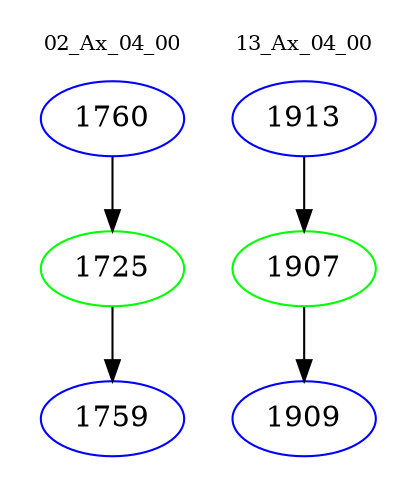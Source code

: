 digraph{
subgraph cluster_0 {
color = white
label = "02_Ax_04_00";
fontsize=10;
T0_1760 [label="1760", color="blue"]
T0_1760 -> T0_1725 [color="black"]
T0_1725 [label="1725", color="green"]
T0_1725 -> T0_1759 [color="black"]
T0_1759 [label="1759", color="blue"]
}
subgraph cluster_1 {
color = white
label = "13_Ax_04_00";
fontsize=10;
T1_1913 [label="1913", color="blue"]
T1_1913 -> T1_1907 [color="black"]
T1_1907 [label="1907", color="green"]
T1_1907 -> T1_1909 [color="black"]
T1_1909 [label="1909", color="blue"]
}
}
